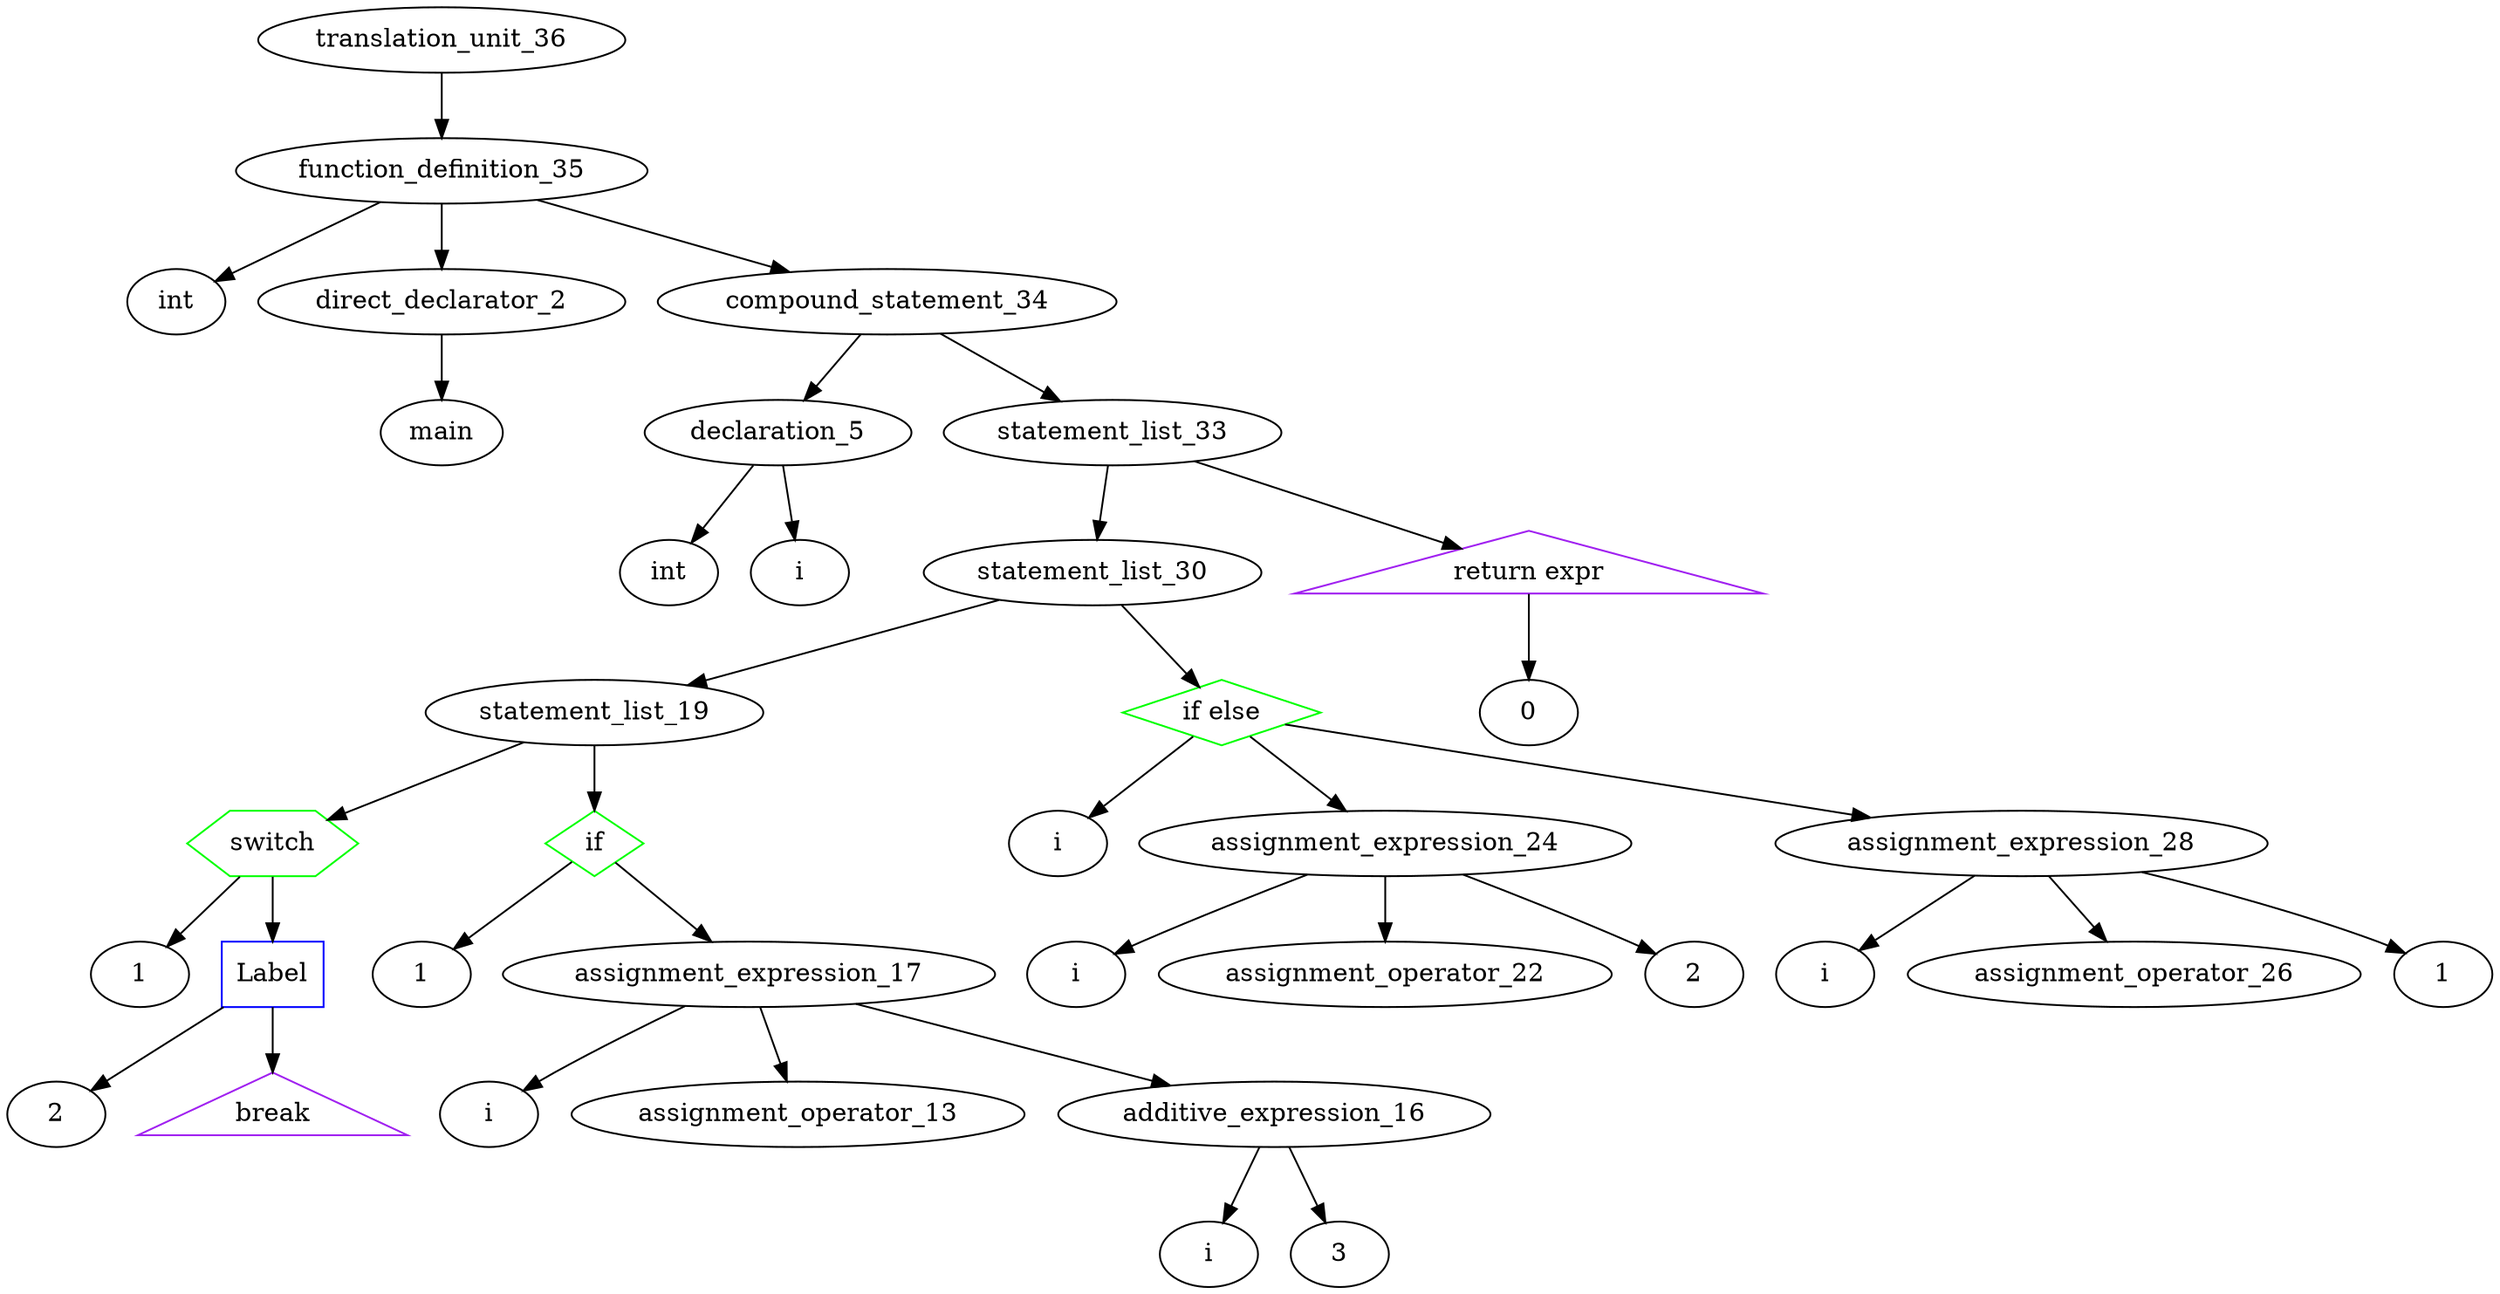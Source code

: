 digraph AST {
	translation_unit_36 -> function_definition_35;
	function_definition_35 -> type_specifier_0;
	type_specifier_0 [label="int"]
	function_definition_35 -> direct_declarator_2;
	direct_declarator_2 -> identifier_1;
	identifier_1 [label="main"]
	function_definition_35 -> compound_statement_34;
	compound_statement_34 -> declaration_5;
	declaration_5 -> type_specifier_3;
	type_specifier_3 [label="int"]
	declaration_5 -> identifier_4;
	identifier_4 [label="i"]
	compound_statement_34 -> statement_list_33;
	statement_list_33 -> statement_list_30;
	statement_list_30 -> statement_list_19;
	statement_list_19 -> selection_statement_10;
	selection_statement_10 [shape=hexagon,color=green,label="switch"]
	selection_statement_10 -> constant_6;
	constant_6 [label="1"]
	selection_statement_10 -> labeled_statement_9;
	labeled_statement_9 [shape = box,color=blue,label="Label"]
	labeled_statement_9 -> constant_7;
	constant_7 [label="2"]
	labeled_statement_9 -> jump_statement_8;
	jump_statement_8 [shape = triangle,color=purple,label="break"]
	statement_list_19 -> selection_statement_18;
	selection_statement_18 [shape=diamond,color=green,label="if"]
	selection_statement_18 -> constant_11;
	constant_11 [label="1"]
	selection_statement_18 -> assignment_expression_17;
	assignment_expression_17 -> identifier_12;
	identifier_12 [label="i"]
	assignment_expression_17 -> assignment_operator_13;
	assignment_expression_17 -> additive_expression_16;
	additive_expression_16 -> identifier_14;
	identifier_14 [label="i"]
	additive_expression_16 -> constant_15;
	constant_15 [label="3"]
	statement_list_30 -> selection_statement_29;
	selection_statement_29 [shape=diamond,color=green,label="if else"]
	selection_statement_29 -> identifier_20;
	identifier_20 [label="i"]
	selection_statement_29 -> assignment_expression_24;
	assignment_expression_24 -> identifier_21;
	identifier_21 [label="i"]
	assignment_expression_24 -> assignment_operator_22;
	assignment_expression_24 -> constant_23;
	constant_23 [label="2"]
	selection_statement_29 -> assignment_expression_28;
	assignment_expression_28 -> identifier_25;
	identifier_25 [label="i"]
	assignment_expression_28 -> assignment_operator_26;
	assignment_expression_28 -> constant_27;
	constant_27 [label="1"]
	statement_list_33 -> jump_statement_32;
	jump_statement_32 [shape = triangle,color=purple,label="return expr"]
	jump_statement_32 -> constant_31;
	constant_31 [label="0"]
}
